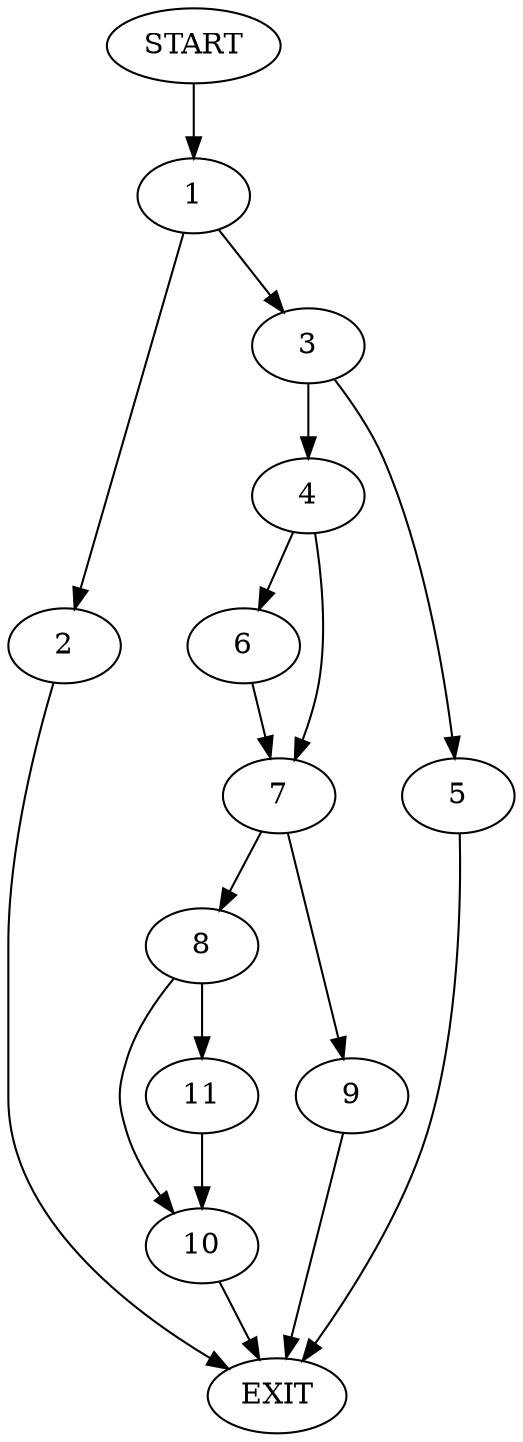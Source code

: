 digraph {
0 [label="START"]
12 [label="EXIT"]
0 -> 1
1 -> 2
1 -> 3
3 -> 4
3 -> 5
2 -> 12
4 -> 6
4 -> 7
5 -> 12
7 -> 8
7 -> 9
6 -> 7
9 -> 12
8 -> 10
8 -> 11
10 -> 12
11 -> 10
}
